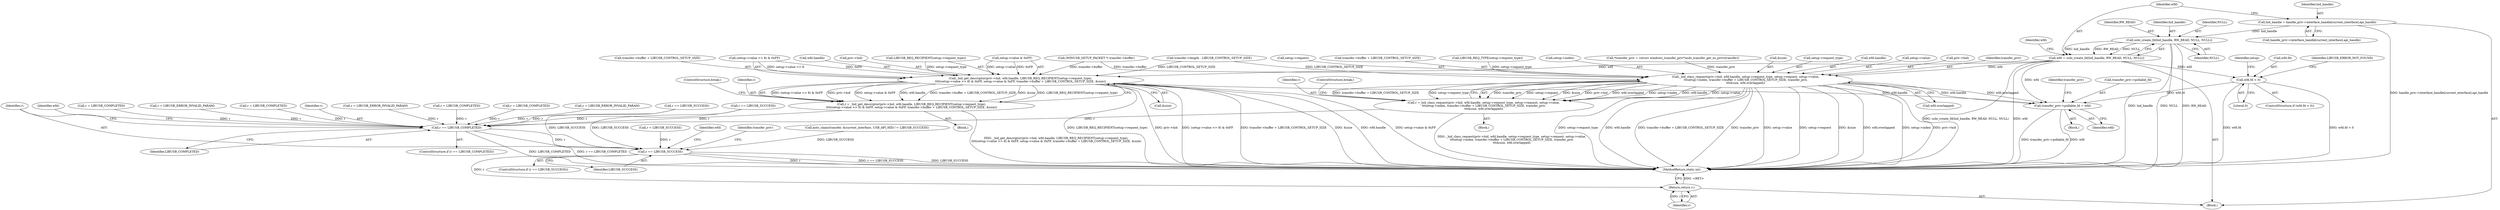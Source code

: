 digraph "1_Chrome_ac149a8d4371c0e01e0934fdd57b09e86f96b5b9_25@array" {
"1000213" [label="(Call,hid_handle = handle_priv->interface_handle[current_interface].api_handle)"];
"1000224" [label="(Call,usbi_create_fd(hid_handle, RW_READ, NULL, NULL))"];
"1000222" [label="(Call,wfd = usbi_create_fd(hid_handle, RW_READ, NULL, NULL))"];
"1000230" [label="(Call,wfd.fd < 0)"];
"1000458" [label="(Call,transfer_priv->pollable_fd = wfd)"];
"1000253" [label="(Call,_hid_get_descriptor(priv->hid, wfd.handle, LIBUSB_REQ_RECIPIENT(setup->request_type),\n\t\t\t\t(setup->value >> 8) & 0xFF, setup->value & 0xFF, transfer->buffer + LIBUSB_CONTROL_SETUP_SIZE, &size))"];
"1000251" [label="(Call,r = _hid_get_descriptor(priv->hid, wfd.handle, LIBUSB_REQ_RECIPIENT(setup->request_type),\n\t\t\t\t(setup->value >> 8) & 0xFF, setup->value & 0xFF, transfer->buffer + LIBUSB_CONTROL_SETUP_SIZE, &size))"];
"1000430" [label="(Call,r == LIBUSB_COMPLETED)"];
"1000454" [label="(Call,r == LIBUSB_SUCCESS)"];
"1000475" [label="(Return,return r;)"];
"1000390" [label="(Call,_hid_class_request(priv->hid, wfd.handle, setup->request_type, setup->request, setup->value,\n\t\t\tsetup->index, transfer->buffer + LIBUSB_CONTROL_SETUP_SIZE, transfer_priv,\n\t\t\t&size, wfd.overlapped))"];
"1000388" [label="(Call,r =_hid_class_request(priv->hid, wfd.handle, setup->request_type, setup->request, setup->value,\n\t\t\tsetup->index, transfer->buffer + LIBUSB_CONTROL_SETUP_SIZE, transfer_priv,\n\t\t\t&size, wfd.overlapped))"];
"1000224" [label="(Call,usbi_create_fd(hid_handle, RW_READ, NULL, NULL))"];
"1000227" [label="(Identifier,NULL)"];
"1000283" [label="(ControlStructure,break;)"];
"1000465" [label="(Identifier,transfer_priv)"];
"1000294" [label="(Call,r == LIBUSB_SUCCESS)"];
"1000400" [label="(Call,setup->request)"];
"1000241" [label="(Identifier,setup)"];
"1000388" [label="(Call,r =_hid_class_request(priv->hid, wfd.handle, setup->request_type, setup->request, setup->value,\n\t\t\tsetup->index, transfer->buffer + LIBUSB_CONTROL_SETUP_SIZE, transfer_priv,\n\t\t\t&size, wfd.overlapped))"];
"1000409" [label="(Call,transfer->buffer + LIBUSB_CONTROL_SETUP_SIZE)"];
"1000226" [label="(Identifier,RW_READ)"];
"1000254" [label="(Call,priv->hid)"];
"1000477" [label="(MethodReturn,static int)"];
"1000455" [label="(Identifier,r)"];
"1000239" [label="(Call,LIBUSB_REQ_TYPE(setup->request_type))"];
"1000476" [label="(Identifier,r)"];
"1000454" [label="(Call,r == LIBUSB_SUCCESS)"];
"1000420" [label="(ControlStructure,break;)"];
"1000200" [label="(Call,auto_claim(transfer, &current_interface, USB_API_HID) != LIBUSB_SUCCESS)"];
"1000389" [label="(Identifier,r)"];
"1000252" [label="(Identifier,r)"];
"1000390" [label="(Call,_hid_class_request(priv->hid, wfd.handle, setup->request_type, setup->request, setup->value,\n\t\t\tsetup->index, transfer->buffer + LIBUSB_CONTROL_SETUP_SIZE, transfer_priv,\n\t\t\t&size, wfd.overlapped))"];
"1000264" [label="(Call,(setup->value >> 8) & 0xFF)"];
"1000458" [label="(Call,transfer_priv->pollable_fd = wfd)"];
"1000406" [label="(Call,setup->index)"];
"1000253" [label="(Call,_hid_get_descriptor(priv->hid, wfd.handle, LIBUSB_REQ_RECIPIENT(setup->request_type),\n\t\t\t\t(setup->value >> 8) & 0xFF, setup->value & 0xFF, transfer->buffer + LIBUSB_CONTROL_SETUP_SIZE, &size))"];
"1000230" [label="(Call,wfd.fd < 0)"];
"1000257" [label="(Call,wfd.handle)"];
"1000429" [label="(ControlStructure,if (r == LIBUSB_COMPLETED))"];
"1000251" [label="(Call,r = _hid_get_descriptor(priv->hid, wfd.handle, LIBUSB_REQ_RECIPIENT(setup->request_type),\n\t\t\t\t(setup->value >> 8) & 0xFF, setup->value & 0xFF, transfer->buffer + LIBUSB_CONTROL_SETUP_SIZE, &size))"];
"1000110" [label="(Call,*transfer_priv = (struct windows_transfer_priv*)usbi_transfer_get_os_priv(itransfer))"];
"1000453" [label="(ControlStructure,if (r == LIBUSB_SUCCESS))"];
"1000417" [label="(Call,wfd.overlapped)"];
"1000234" [label="(Literal,0)"];
"1000214" [label="(Identifier,hid_handle)"];
"1000415" [label="(Call,&size)"];
"1000475" [label="(Return,return r;)"];
"1000457" [label="(Block,)"];
"1000144" [label="(Call,(WINUSB_SETUP_PACKET *) transfer->buffer)"];
"1000229" [label="(ControlStructure,if (wfd.fd < 0))"];
"1000281" [label="(Call,&size)"];
"1000397" [label="(Call,setup->request_type)"];
"1000374" [label="(Call,r = LIBUSB_COMPLETED)"];
"1000249" [label="(Block,)"];
"1000213" [label="(Call,hid_handle = handle_priv->interface_handle[current_interface].api_handle)"];
"1000431" [label="(Identifier,r)"];
"1000370" [label="(Call,r == LIBUSB_SUCCESS)"];
"1000382" [label="(Call,r = LIBUSB_ERROR_INVALID_PARAM)"];
"1000103" [label="(Block,)"];
"1000351" [label="(Call,r = LIBUSB_COMPLETED)"];
"1000432" [label="(Identifier,LIBUSB_COMPLETED)"];
"1000231" [label="(Call,wfd.fd)"];
"1000260" [label="(Call,LIBUSB_REQ_RECIPIENT(setup->request_type))"];
"1000326" [label="(Call,r = LIBUSB_COMPLETED)"];
"1000425" [label="(Call,r = LIBUSB_ERROR_INVALID_PARAM)"];
"1000215" [label="(Call,handle_priv->interface_handle[current_interface].api_handle)"];
"1000237" [label="(Identifier,LIBUSB_ERROR_NOT_FOUND)"];
"1000175" [label="(Call,transfer->length - LIBUSB_CONTROL_SETUP_SIZE)"];
"1000437" [label="(Identifier,wfd)"];
"1000228" [label="(Identifier,NULL)"];
"1000271" [label="(Call,setup->value & 0xFF)"];
"1000312" [label="(Call,r = LIBUSB_COMPLETED)"];
"1000456" [label="(Identifier,LIBUSB_SUCCESS)"];
"1000276" [label="(Call,transfer->buffer + LIBUSB_CONTROL_SETUP_SIZE)"];
"1000450" [label="(Call,r = LIBUSB_SUCCESS)"];
"1000223" [label="(Identifier,wfd)"];
"1000232" [label="(Identifier,wfd)"];
"1000430" [label="(Call,r == LIBUSB_COMPLETED)"];
"1000243" [label="(Block,)"];
"1000225" [label="(Identifier,hid_handle)"];
"1000334" [label="(Call,r = LIBUSB_ERROR_INVALID_PARAM)"];
"1000474" [label="(Identifier,wfd)"];
"1000462" [label="(Identifier,wfd)"];
"1000394" [label="(Call,wfd.handle)"];
"1000222" [label="(Call,wfd = usbi_create_fd(hid_handle, RW_READ, NULL, NULL))"];
"1000459" [label="(Call,transfer_priv->pollable_fd)"];
"1000403" [label="(Call,setup->value)"];
"1000391" [label="(Call,priv->hid)"];
"1000460" [label="(Identifier,transfer_priv)"];
"1000414" [label="(Identifier,transfer_priv)"];
"1000213" -> "1000103"  [label="AST: "];
"1000213" -> "1000215"  [label="CFG: "];
"1000214" -> "1000213"  [label="AST: "];
"1000215" -> "1000213"  [label="AST: "];
"1000223" -> "1000213"  [label="CFG: "];
"1000213" -> "1000477"  [label="DDG: handle_priv->interface_handle[current_interface].api_handle"];
"1000213" -> "1000224"  [label="DDG: hid_handle"];
"1000224" -> "1000222"  [label="AST: "];
"1000224" -> "1000228"  [label="CFG: "];
"1000225" -> "1000224"  [label="AST: "];
"1000226" -> "1000224"  [label="AST: "];
"1000227" -> "1000224"  [label="AST: "];
"1000228" -> "1000224"  [label="AST: "];
"1000222" -> "1000224"  [label="CFG: "];
"1000224" -> "1000477"  [label="DDG: hid_handle"];
"1000224" -> "1000477"  [label="DDG: NULL"];
"1000224" -> "1000477"  [label="DDG: RW_READ"];
"1000224" -> "1000222"  [label="DDG: hid_handle"];
"1000224" -> "1000222"  [label="DDG: RW_READ"];
"1000224" -> "1000222"  [label="DDG: NULL"];
"1000222" -> "1000103"  [label="AST: "];
"1000223" -> "1000222"  [label="AST: "];
"1000232" -> "1000222"  [label="CFG: "];
"1000222" -> "1000477"  [label="DDG: wfd"];
"1000222" -> "1000477"  [label="DDG: usbi_create_fd(hid_handle, RW_READ, NULL, NULL)"];
"1000222" -> "1000230"  [label="DDG: wfd"];
"1000222" -> "1000253"  [label="DDG: wfd"];
"1000222" -> "1000390"  [label="DDG: wfd"];
"1000222" -> "1000458"  [label="DDG: wfd"];
"1000230" -> "1000229"  [label="AST: "];
"1000230" -> "1000234"  [label="CFG: "];
"1000231" -> "1000230"  [label="AST: "];
"1000234" -> "1000230"  [label="AST: "];
"1000237" -> "1000230"  [label="CFG: "];
"1000241" -> "1000230"  [label="CFG: "];
"1000230" -> "1000477"  [label="DDG: wfd.fd"];
"1000230" -> "1000477"  [label="DDG: wfd.fd < 0"];
"1000230" -> "1000458"  [label="DDG: wfd.fd"];
"1000458" -> "1000457"  [label="AST: "];
"1000458" -> "1000462"  [label="CFG: "];
"1000459" -> "1000458"  [label="AST: "];
"1000462" -> "1000458"  [label="AST: "];
"1000465" -> "1000458"  [label="CFG: "];
"1000458" -> "1000477"  [label="DDG: transfer_priv->pollable_fd"];
"1000458" -> "1000477"  [label="DDG: wfd"];
"1000390" -> "1000458"  [label="DDG: wfd.handle"];
"1000390" -> "1000458"  [label="DDG: wfd.overlapped"];
"1000253" -> "1000458"  [label="DDG: wfd.handle"];
"1000253" -> "1000251"  [label="AST: "];
"1000253" -> "1000281"  [label="CFG: "];
"1000254" -> "1000253"  [label="AST: "];
"1000257" -> "1000253"  [label="AST: "];
"1000260" -> "1000253"  [label="AST: "];
"1000264" -> "1000253"  [label="AST: "];
"1000271" -> "1000253"  [label="AST: "];
"1000276" -> "1000253"  [label="AST: "];
"1000281" -> "1000253"  [label="AST: "];
"1000251" -> "1000253"  [label="CFG: "];
"1000253" -> "1000477"  [label="DDG: LIBUSB_REQ_RECIPIENT(setup->request_type)"];
"1000253" -> "1000477"  [label="DDG: priv->hid"];
"1000253" -> "1000477"  [label="DDG: (setup->value >> 8) & 0xFF"];
"1000253" -> "1000477"  [label="DDG: transfer->buffer + LIBUSB_CONTROL_SETUP_SIZE"];
"1000253" -> "1000477"  [label="DDG: &size"];
"1000253" -> "1000477"  [label="DDG: wfd.handle"];
"1000253" -> "1000477"  [label="DDG: setup->value & 0xFF"];
"1000253" -> "1000251"  [label="DDG: (setup->value >> 8) & 0xFF"];
"1000253" -> "1000251"  [label="DDG: priv->hid"];
"1000253" -> "1000251"  [label="DDG: setup->value & 0xFF"];
"1000253" -> "1000251"  [label="DDG: wfd.handle"];
"1000253" -> "1000251"  [label="DDG: transfer->buffer + LIBUSB_CONTROL_SETUP_SIZE"];
"1000253" -> "1000251"  [label="DDG: &size"];
"1000253" -> "1000251"  [label="DDG: LIBUSB_REQ_RECIPIENT(setup->request_type)"];
"1000260" -> "1000253"  [label="DDG: setup->request_type"];
"1000264" -> "1000253"  [label="DDG: setup->value >> 8"];
"1000264" -> "1000253"  [label="DDG: 0xFF"];
"1000271" -> "1000253"  [label="DDG: setup->value"];
"1000271" -> "1000253"  [label="DDG: 0xFF"];
"1000144" -> "1000253"  [label="DDG: transfer->buffer"];
"1000175" -> "1000253"  [label="DDG: LIBUSB_CONTROL_SETUP_SIZE"];
"1000251" -> "1000249"  [label="AST: "];
"1000252" -> "1000251"  [label="AST: "];
"1000283" -> "1000251"  [label="CFG: "];
"1000251" -> "1000477"  [label="DDG: _hid_get_descriptor(priv->hid, wfd.handle, LIBUSB_REQ_RECIPIENT(setup->request_type),\n\t\t\t\t(setup->value >> 8) & 0xFF, setup->value & 0xFF, transfer->buffer + LIBUSB_CONTROL_SETUP_SIZE, &size)"];
"1000251" -> "1000430"  [label="DDG: r"];
"1000430" -> "1000429"  [label="AST: "];
"1000430" -> "1000432"  [label="CFG: "];
"1000431" -> "1000430"  [label="AST: "];
"1000432" -> "1000430"  [label="AST: "];
"1000437" -> "1000430"  [label="CFG: "];
"1000455" -> "1000430"  [label="CFG: "];
"1000430" -> "1000477"  [label="DDG: LIBUSB_COMPLETED"];
"1000430" -> "1000477"  [label="DDG: r == LIBUSB_COMPLETED"];
"1000374" -> "1000430"  [label="DDG: r"];
"1000382" -> "1000430"  [label="DDG: r"];
"1000388" -> "1000430"  [label="DDG: r"];
"1000312" -> "1000430"  [label="DDG: r"];
"1000294" -> "1000430"  [label="DDG: r"];
"1000351" -> "1000430"  [label="DDG: r"];
"1000326" -> "1000430"  [label="DDG: r"];
"1000334" -> "1000430"  [label="DDG: r"];
"1000370" -> "1000430"  [label="DDG: r"];
"1000425" -> "1000430"  [label="DDG: r"];
"1000430" -> "1000454"  [label="DDG: r"];
"1000454" -> "1000453"  [label="AST: "];
"1000454" -> "1000456"  [label="CFG: "];
"1000455" -> "1000454"  [label="AST: "];
"1000456" -> "1000454"  [label="AST: "];
"1000460" -> "1000454"  [label="CFG: "];
"1000474" -> "1000454"  [label="CFG: "];
"1000454" -> "1000477"  [label="DDG: r"];
"1000454" -> "1000477"  [label="DDG: r == LIBUSB_SUCCESS"];
"1000454" -> "1000477"  [label="DDG: LIBUSB_SUCCESS"];
"1000450" -> "1000454"  [label="DDG: r"];
"1000294" -> "1000454"  [label="DDG: LIBUSB_SUCCESS"];
"1000200" -> "1000454"  [label="DDG: LIBUSB_SUCCESS"];
"1000370" -> "1000454"  [label="DDG: LIBUSB_SUCCESS"];
"1000454" -> "1000475"  [label="DDG: r"];
"1000475" -> "1000103"  [label="AST: "];
"1000475" -> "1000476"  [label="CFG: "];
"1000476" -> "1000475"  [label="AST: "];
"1000477" -> "1000475"  [label="CFG: "];
"1000475" -> "1000477"  [label="DDG: <RET>"];
"1000476" -> "1000475"  [label="DDG: r"];
"1000390" -> "1000388"  [label="AST: "];
"1000390" -> "1000417"  [label="CFG: "];
"1000391" -> "1000390"  [label="AST: "];
"1000394" -> "1000390"  [label="AST: "];
"1000397" -> "1000390"  [label="AST: "];
"1000400" -> "1000390"  [label="AST: "];
"1000403" -> "1000390"  [label="AST: "];
"1000406" -> "1000390"  [label="AST: "];
"1000409" -> "1000390"  [label="AST: "];
"1000414" -> "1000390"  [label="AST: "];
"1000415" -> "1000390"  [label="AST: "];
"1000417" -> "1000390"  [label="AST: "];
"1000388" -> "1000390"  [label="CFG: "];
"1000390" -> "1000477"  [label="DDG: setup->request_type"];
"1000390" -> "1000477"  [label="DDG: wfd.handle"];
"1000390" -> "1000477"  [label="DDG: transfer->buffer + LIBUSB_CONTROL_SETUP_SIZE"];
"1000390" -> "1000477"  [label="DDG: transfer_priv"];
"1000390" -> "1000477"  [label="DDG: setup->value"];
"1000390" -> "1000477"  [label="DDG: setup->request"];
"1000390" -> "1000477"  [label="DDG: &size"];
"1000390" -> "1000477"  [label="DDG: wfd.overlapped"];
"1000390" -> "1000477"  [label="DDG: setup->index"];
"1000390" -> "1000477"  [label="DDG: priv->hid"];
"1000390" -> "1000388"  [label="DDG: transfer_priv"];
"1000390" -> "1000388"  [label="DDG: setup->request"];
"1000390" -> "1000388"  [label="DDG: &size"];
"1000390" -> "1000388"  [label="DDG: priv->hid"];
"1000390" -> "1000388"  [label="DDG: wfd.overlapped"];
"1000390" -> "1000388"  [label="DDG: setup->index"];
"1000390" -> "1000388"  [label="DDG: wfd.handle"];
"1000390" -> "1000388"  [label="DDG: setup->value"];
"1000390" -> "1000388"  [label="DDG: transfer->buffer + LIBUSB_CONTROL_SETUP_SIZE"];
"1000390" -> "1000388"  [label="DDG: setup->request_type"];
"1000239" -> "1000390"  [label="DDG: setup->request_type"];
"1000144" -> "1000390"  [label="DDG: transfer->buffer"];
"1000175" -> "1000390"  [label="DDG: LIBUSB_CONTROL_SETUP_SIZE"];
"1000110" -> "1000390"  [label="DDG: transfer_priv"];
"1000388" -> "1000243"  [label="AST: "];
"1000389" -> "1000388"  [label="AST: "];
"1000420" -> "1000388"  [label="CFG: "];
"1000388" -> "1000477"  [label="DDG: _hid_class_request(priv->hid, wfd.handle, setup->request_type, setup->request, setup->value,\n\t\t\tsetup->index, transfer->buffer + LIBUSB_CONTROL_SETUP_SIZE, transfer_priv,\n\t\t\t&size, wfd.overlapped)"];
}
